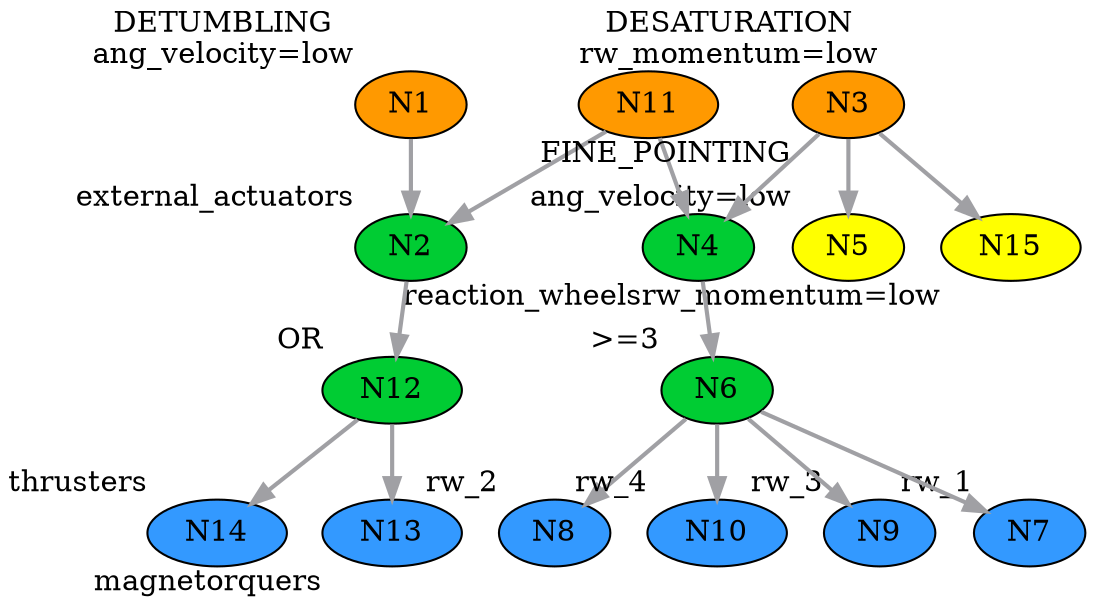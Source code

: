 digraph "planning_example"
{

bgcolor = "#ffffff"

node [
class = "node"
,fillcolor = "#ff00ff",style = "filled"
,width = "0.152778",height = "0.152778"
,shape = "ellipse"
,color = "#000000"
,penwidth = "1"
,"_vis_" = "label"
];


"N14" [
pos = "-2.77778,1.73611!"
,fillcolor = "#3399ff",style = "filled"
,xlabel = "thrusters"
]

"N6" [
pos = "-0.694444,2.43056!"
,fillcolor = "#00cc33",style = "filled"
,xlabel = ">=3"
]

"N5" [
pos = "0.694444,2.77778!"
,fillcolor = "#ffff00",style = "filled"
,xlabel = "ang_velocity=low"
]

"N1" [
pos = "-3.47222,4.16667!"
,fillcolor = "#ff9900",style = "filled"
,xlabel = "DETUMBLING
ang_velocity=low"
]

"N8" [
pos = "-1.04167,1.73611!"
,fillcolor = "#3399ff",style = "filled"
,xlabel = "rw_2"
]

"N10" [
pos = "0.347222,1.73611!"
,fillcolor = "#3399ff",style = "filled"
,xlabel = "rw_4"
]

"N11" [
pos = "-1.38889,4.16667!"
,fillcolor = "#ff9900",style = "filled"
,xlabel = "DESATURATION
rw_momentum=low"
]

"N15" [
pos = "2.08333,3.125!"
,fillcolor = "#ffff00",style = "filled"
,xlabel = "rw_momentum=low"
]

"N9" [
pos = "-0.347222,1.73611!"
,fillcolor = "#3399ff",style = "filled"
,xlabel = "rw_3"
]

"N4" [
pos = "-0.694444,3.125!"
,fillcolor = "#00cc33",style = "filled"
,xlabel = "reaction_wheels"
]

"N12" [
pos = "-3.47222,2.43056!"
,fillcolor = "#00cc33",style = "filled"
,xlabel = "OR"
]

"N7" [
pos = "-1.73611,1.73611!"
,fillcolor = "#3399ff",style = "filled"
,xlabel = "rw_1"
]

"N13" [
pos = "-4.16667,1.73611!"
,fillcolor = "#3399ff",style = "filled"
,xlabel = "magnetorquers"
]

"N3" [
pos = "0.694444,4.16667!"
,fillcolor = "#ff9900",style = "filled"
,xlabel = "FINE_POINTING"
]

"N2" [
pos = "-3.47222,3.125!"
,fillcolor = "#00cc33",style = "filled"
,xlabel = "external_actuators"
]



edge [
class = "edge"
,weight = "1"
,penwidth = "1"
,"_vis_" = "label"
,"color" = "#a0a0a4"
,"style" = "solid"
];


"N11" -> "N2" [id = "E2"
,weight = "2"
,penwidth = "2"
];

"N6" -> "N8" [id = "E7"
,weight = "2"
,penwidth = "2"
];

"N2" -> "N12" [id = "E11"
,weight = "2"
,penwidth = "2"
];

"N11" -> "N4" [id = "E10"
,weight = "2"
,penwidth = "2"
];

"N1" -> "N2" [id = "E1"
,weight = "2"
,penwidth = "2"
];

"N6" -> "N7" [id = "E6"
,weight = "2"
,penwidth = "2"
];

"N12" -> "N13" [id = "E12"
,weight = "2"
,penwidth = "2"
];

"N3" -> "N5" [id = "E4"
,weight = "2"
,penwidth = "2"
];

"N6" -> "N9" [id = "E8"
,weight = "2"
,penwidth = "2"
];

"N12" -> "N14" [id = "E13"
,weight = "2"
,penwidth = "2"
];

"N3" -> "N4" [id = "E3"
,weight = "2"
,penwidth = "2"
];

"N3" -> "N15" [id = "E14"
,weight = "2"
,penwidth = "2"
];

"N6" -> "N10" [id = "E9"
,weight = "2"
,penwidth = "2"
];

"N4" -> "N6" [id = "E5"
,weight = "2"
,penwidth = "2"
];


}

